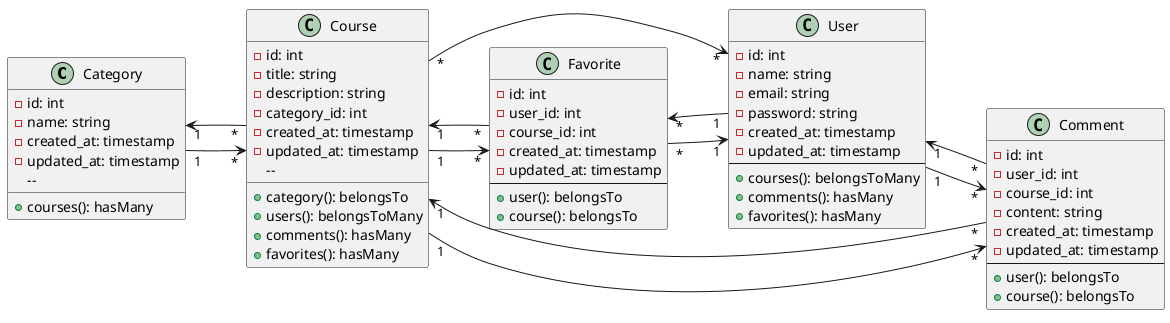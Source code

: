@startuml

left to right direction

class Category {
  -id: int
  -name: string
  -created_at: timestamp
  -updated_at: timestamp
  -- 
  +courses(): hasMany
}

class Course {
  -id: int
  -title: string
  -description: string
  -category_id: int
  -created_at: timestamp
  -updated_at: timestamp
  -- 
  +category(): belongsTo
  +users(): belongsToMany
  +comments(): hasMany
  +favorites(): hasMany
}

class User {
  -id: int
  -name: string
  -email: string
  -password: string
  -created_at: timestamp
  -updated_at: timestamp
  --
  +courses(): belongsToMany
  +comments(): hasMany
  +favorites(): hasMany
}

class Comment {
  -id: int
  -user_id: int
  -course_id: int
  -content: string
  -created_at: timestamp
  -updated_at: timestamp
  --
  +user(): belongsTo
  +course(): belongsTo
}

class Favorite {
  -id: int
  -user_id: int
  -course_id: int
  -created_at: timestamp
  -updated_at: timestamp
  --
  +user(): belongsTo
  +course(): belongsTo
}

Category "1" --> "*" Course
Course "*" --> "1" Category
Course "*" --> "*" User
User "1" --> "*" Comment
Course "1" --> "*" Comment
User "1" --> "*" Favorite
Course "1" --> "*" Favorite
Comment "*" --> "1" User
Comment "*" --> "1" Course
Favorite "*" --> "1" User
Favorite "*" --> "1" Course

@enduml
